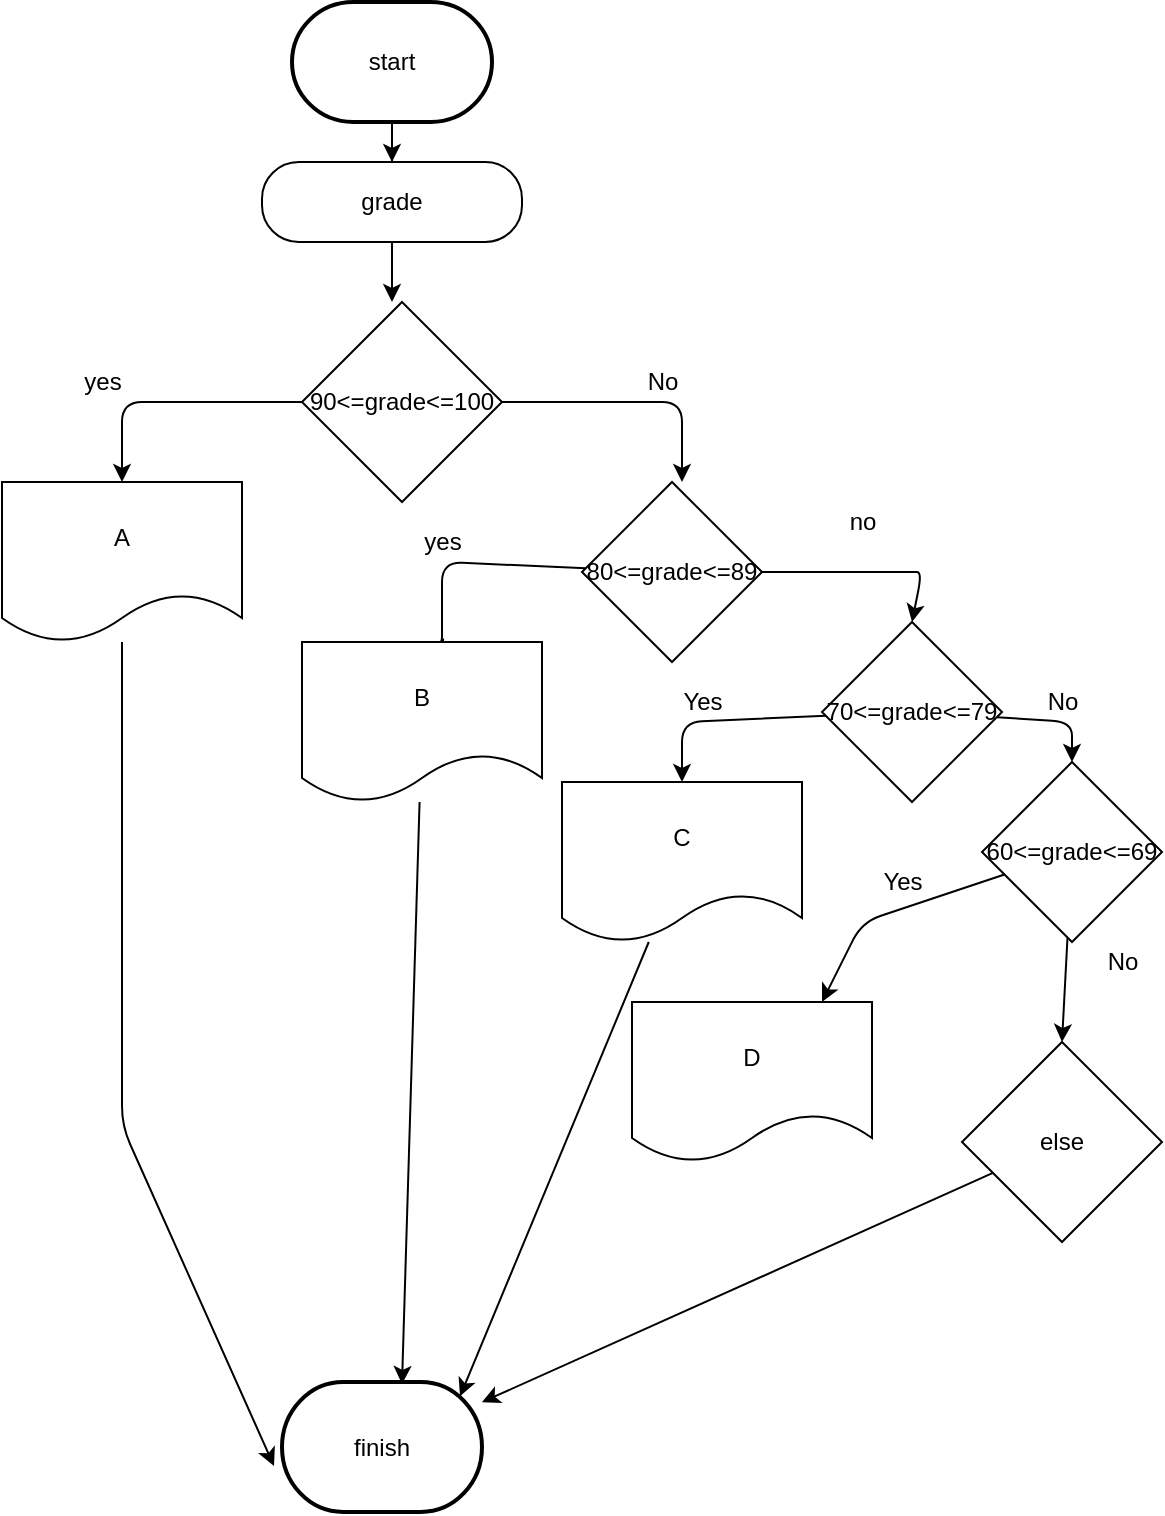 <mxfile>
    <diagram id="C5RBs43oDa-KdzZeNtuy" name="Page-1">
        <mxGraphModel dx="1204" dy="1811" grid="1" gridSize="10" guides="1" tooltips="1" connect="1" arrows="1" fold="1" page="1" pageScale="1" pageWidth="827" pageHeight="1169" math="0" shadow="0">
            <root>
                <mxCell id="WIyWlLk6GJQsqaUBKTNV-0"/>
                <mxCell id="WIyWlLk6GJQsqaUBKTNV-1" parent="WIyWlLk6GJQsqaUBKTNV-0"/>
                <mxCell id="pDVtwUKFAt_eSZAP7BBN-1" style="edgeStyle=orthogonalEdgeStyle;rounded=0;orthogonalLoop=1;jettySize=auto;html=1;" parent="WIyWlLk6GJQsqaUBKTNV-1" source="pDVtwUKFAt_eSZAP7BBN-0" target="pDVtwUKFAt_eSZAP7BBN-2" edge="1">
                    <mxGeometry relative="1" as="geometry">
                        <mxPoint x="414" y="140" as="targetPoint"/>
                    </mxGeometry>
                </mxCell>
                <mxCell id="pDVtwUKFAt_eSZAP7BBN-0" value="start" style="strokeWidth=2;html=1;shape=mxgraph.flowchart.terminator;whiteSpace=wrap;" parent="WIyWlLk6GJQsqaUBKTNV-1" vertex="1">
                    <mxGeometry x="365" width="100" height="60" as="geometry"/>
                </mxCell>
                <mxCell id="pDVtwUKFAt_eSZAP7BBN-7" style="edgeStyle=orthogonalEdgeStyle;rounded=0;orthogonalLoop=1;jettySize=auto;html=1;" parent="WIyWlLk6GJQsqaUBKTNV-1" source="pDVtwUKFAt_eSZAP7BBN-2" edge="1">
                    <mxGeometry relative="1" as="geometry">
                        <mxPoint x="415" y="150" as="targetPoint"/>
                        <Array as="points">
                            <mxPoint x="415" y="140"/>
                            <mxPoint x="415" y="140"/>
                        </Array>
                    </mxGeometry>
                </mxCell>
                <mxCell id="pDVtwUKFAt_eSZAP7BBN-2" value="grade" style="rounded=1;whiteSpace=wrap;html=1;arcSize=46;" parent="WIyWlLk6GJQsqaUBKTNV-1" vertex="1">
                    <mxGeometry x="350" y="80" width="130" height="40" as="geometry"/>
                </mxCell>
                <mxCell id="pDVtwUKFAt_eSZAP7BBN-4" value="" style="strokeWidth=2;html=1;shape=mxgraph.flowchart.annotation_1;align=left;pointerEvents=1;" parent="WIyWlLk6GJQsqaUBKTNV-1" vertex="1">
                    <mxGeometry x="360" y="180" height="180" as="geometry"/>
                </mxCell>
                <mxCell id="pDVtwUKFAt_eSZAP7BBN-31" value="finish" style="strokeWidth=2;html=1;shape=mxgraph.flowchart.terminator;whiteSpace=wrap;" parent="WIyWlLk6GJQsqaUBKTNV-1" vertex="1">
                    <mxGeometry x="360" y="690" width="100" height="65" as="geometry"/>
                </mxCell>
                <mxCell id="2" style="edgeStyle=none;html=1;" parent="WIyWlLk6GJQsqaUBKTNV-1" source="0" edge="1">
                    <mxGeometry relative="1" as="geometry">
                        <mxPoint x="280" y="240" as="targetPoint"/>
                        <Array as="points">
                            <mxPoint x="280" y="200"/>
                        </Array>
                    </mxGeometry>
                </mxCell>
                <mxCell id="4" style="edgeStyle=none;html=1;" parent="WIyWlLk6GJQsqaUBKTNV-1" source="0" edge="1">
                    <mxGeometry relative="1" as="geometry">
                        <mxPoint x="560" y="240" as="targetPoint"/>
                        <Array as="points">
                            <mxPoint x="560" y="200"/>
                        </Array>
                    </mxGeometry>
                </mxCell>
                <mxCell id="0" value="90&amp;lt;=grade&amp;lt;=100" style="rhombus;whiteSpace=wrap;html=1;" parent="WIyWlLk6GJQsqaUBKTNV-1" vertex="1">
                    <mxGeometry x="370" y="150" width="100" height="100" as="geometry"/>
                </mxCell>
                <mxCell id="9" style="edgeStyle=none;html=1;entryX=-0.04;entryY=0.646;entryDx=0;entryDy=0;entryPerimeter=0;" parent="WIyWlLk6GJQsqaUBKTNV-1" source="3" target="pDVtwUKFAt_eSZAP7BBN-31" edge="1">
                    <mxGeometry relative="1" as="geometry">
                        <Array as="points">
                            <mxPoint x="280" y="562"/>
                        </Array>
                    </mxGeometry>
                </mxCell>
                <mxCell id="3" value="A" style="shape=document;whiteSpace=wrap;html=1;boundedLbl=1;" parent="WIyWlLk6GJQsqaUBKTNV-1" vertex="1">
                    <mxGeometry x="220" y="240" width="120" height="80" as="geometry"/>
                </mxCell>
                <mxCell id="6" value="yes" style="text;html=1;align=center;verticalAlign=middle;resizable=0;points=[];autosize=1;strokeColor=none;fillColor=none;" parent="WIyWlLk6GJQsqaUBKTNV-1" vertex="1">
                    <mxGeometry x="255" y="180" width="30" height="20" as="geometry"/>
                </mxCell>
                <mxCell id="7" value="No" style="text;html=1;align=center;verticalAlign=middle;resizable=0;points=[];autosize=1;strokeColor=none;fillColor=none;" parent="WIyWlLk6GJQsqaUBKTNV-1" vertex="1">
                    <mxGeometry x="535" y="180" width="30" height="20" as="geometry"/>
                </mxCell>
                <mxCell id="10" style="edgeStyle=none;html=1;entryX=0.592;entryY=-0.025;entryDx=0;entryDy=0;entryPerimeter=0;" parent="WIyWlLk6GJQsqaUBKTNV-1" source="8" target="13" edge="1">
                    <mxGeometry relative="1" as="geometry">
                        <mxPoint x="440" y="310" as="targetPoint"/>
                        <Array as="points">
                            <mxPoint x="440" y="280"/>
                            <mxPoint x="440" y="310"/>
                            <mxPoint x="440" y="320"/>
                        </Array>
                    </mxGeometry>
                </mxCell>
                <mxCell id="12" style="edgeStyle=none;html=1;entryX=0.5;entryY=0;entryDx=0;entryDy=0;" parent="WIyWlLk6GJQsqaUBKTNV-1" source="8" target="14" edge="1">
                    <mxGeometry relative="1" as="geometry">
                        <mxPoint x="690" y="300" as="targetPoint"/>
                        <Array as="points">
                            <mxPoint x="670" y="285"/>
                            <mxPoint x="680" y="285"/>
                        </Array>
                    </mxGeometry>
                </mxCell>
                <mxCell id="8" value="80&amp;lt;=grade&amp;lt;=89" style="rhombus;whiteSpace=wrap;html=1;" parent="WIyWlLk6GJQsqaUBKTNV-1" vertex="1">
                    <mxGeometry x="510" y="240" width="90" height="90" as="geometry"/>
                </mxCell>
                <mxCell id="11" value="yes" style="text;html=1;align=center;verticalAlign=middle;resizable=0;points=[];autosize=1;strokeColor=none;fillColor=none;" parent="WIyWlLk6GJQsqaUBKTNV-1" vertex="1">
                    <mxGeometry x="425" y="260" width="30" height="20" as="geometry"/>
                </mxCell>
                <mxCell id="18" style="edgeStyle=none;html=1;entryX=0.6;entryY=0.015;entryDx=0;entryDy=0;entryPerimeter=0;" parent="WIyWlLk6GJQsqaUBKTNV-1" source="13" target="pDVtwUKFAt_eSZAP7BBN-31" edge="1">
                    <mxGeometry relative="1" as="geometry"/>
                </mxCell>
                <mxCell id="13" value="B" style="shape=document;whiteSpace=wrap;html=1;boundedLbl=1;" parent="WIyWlLk6GJQsqaUBKTNV-1" vertex="1">
                    <mxGeometry x="370" y="320" width="120" height="80" as="geometry"/>
                </mxCell>
                <mxCell id="15" style="edgeStyle=none;html=1;" parent="WIyWlLk6GJQsqaUBKTNV-1" source="14" edge="1">
                    <mxGeometry relative="1" as="geometry">
                        <mxPoint x="560" y="390" as="targetPoint"/>
                        <Array as="points">
                            <mxPoint x="560" y="360"/>
                        </Array>
                    </mxGeometry>
                </mxCell>
                <mxCell id="21" style="edgeStyle=none;html=1;entryX=0.5;entryY=0;entryDx=0;entryDy=0;" parent="WIyWlLk6GJQsqaUBKTNV-1" source="14" target="20" edge="1">
                    <mxGeometry relative="1" as="geometry">
                        <Array as="points">
                            <mxPoint x="755" y="360"/>
                        </Array>
                    </mxGeometry>
                </mxCell>
                <mxCell id="14" value="70&amp;lt;=grade&amp;lt;=79" style="rhombus;whiteSpace=wrap;html=1;" parent="WIyWlLk6GJQsqaUBKTNV-1" vertex="1">
                    <mxGeometry x="630" y="310" width="90" height="90" as="geometry"/>
                </mxCell>
                <mxCell id="19" style="edgeStyle=none;html=1;entryX=0.89;entryY=0.11;entryDx=0;entryDy=0;entryPerimeter=0;" parent="WIyWlLk6GJQsqaUBKTNV-1" source="17" target="pDVtwUKFAt_eSZAP7BBN-31" edge="1">
                    <mxGeometry relative="1" as="geometry"/>
                </mxCell>
                <mxCell id="17" value="C" style="shape=document;whiteSpace=wrap;html=1;boundedLbl=1;" parent="WIyWlLk6GJQsqaUBKTNV-1" vertex="1">
                    <mxGeometry x="500" y="390" width="120" height="80" as="geometry"/>
                </mxCell>
                <mxCell id="22" style="edgeStyle=none;html=1;" parent="WIyWlLk6GJQsqaUBKTNV-1" source="20" edge="1">
                    <mxGeometry relative="1" as="geometry">
                        <mxPoint x="630" y="500" as="targetPoint"/>
                        <Array as="points">
                            <mxPoint x="650" y="460"/>
                        </Array>
                    </mxGeometry>
                </mxCell>
                <mxCell id="27" style="edgeStyle=none;html=1;entryX=0.5;entryY=0;entryDx=0;entryDy=0;" parent="WIyWlLk6GJQsqaUBKTNV-1" source="20" target="25" edge="1">
                    <mxGeometry relative="1" as="geometry"/>
                </mxCell>
                <mxCell id="20" value="60&amp;lt;=grade&amp;lt;=69" style="rhombus;whiteSpace=wrap;html=1;" parent="WIyWlLk6GJQsqaUBKTNV-1" vertex="1">
                    <mxGeometry x="710" y="380" width="90" height="90" as="geometry"/>
                </mxCell>
                <mxCell id="24" value="D" style="shape=document;whiteSpace=wrap;html=1;boundedLbl=1;" parent="WIyWlLk6GJQsqaUBKTNV-1" vertex="1">
                    <mxGeometry x="535" y="500" width="120" height="80" as="geometry"/>
                </mxCell>
                <mxCell id="28" style="edgeStyle=none;html=1;" parent="WIyWlLk6GJQsqaUBKTNV-1" source="25" target="pDVtwUKFAt_eSZAP7BBN-31" edge="1">
                    <mxGeometry relative="1" as="geometry"/>
                </mxCell>
                <mxCell id="25" value="else" style="rhombus;whiteSpace=wrap;html=1;" parent="WIyWlLk6GJQsqaUBKTNV-1" vertex="1">
                    <mxGeometry x="700" y="520" width="100" height="100" as="geometry"/>
                </mxCell>
                <mxCell id="29" value="Yes" style="text;html=1;align=center;verticalAlign=middle;resizable=0;points=[];autosize=1;strokeColor=none;fillColor=none;" parent="WIyWlLk6GJQsqaUBKTNV-1" vertex="1">
                    <mxGeometry x="550" y="340" width="40" height="20" as="geometry"/>
                </mxCell>
                <mxCell id="30" value="No" style="text;html=1;align=center;verticalAlign=middle;resizable=0;points=[];autosize=1;strokeColor=none;fillColor=none;" parent="WIyWlLk6GJQsqaUBKTNV-1" vertex="1">
                    <mxGeometry x="735" y="340" width="30" height="20" as="geometry"/>
                </mxCell>
                <mxCell id="31" value="Yes" style="text;html=1;align=center;verticalAlign=middle;resizable=0;points=[];autosize=1;strokeColor=none;fillColor=none;" parent="WIyWlLk6GJQsqaUBKTNV-1" vertex="1">
                    <mxGeometry x="650" y="430" width="40" height="20" as="geometry"/>
                </mxCell>
                <mxCell id="32" value="No" style="text;html=1;align=center;verticalAlign=middle;resizable=0;points=[];autosize=1;strokeColor=none;fillColor=none;" parent="WIyWlLk6GJQsqaUBKTNV-1" vertex="1">
                    <mxGeometry x="765" y="470" width="30" height="20" as="geometry"/>
                </mxCell>
                <mxCell id="33" value="no" style="text;html=1;align=center;verticalAlign=middle;resizable=0;points=[];autosize=1;strokeColor=none;fillColor=none;" vertex="1" parent="WIyWlLk6GJQsqaUBKTNV-1">
                    <mxGeometry x="635" y="250" width="30" height="20" as="geometry"/>
                </mxCell>
            </root>
        </mxGraphModel>
    </diagram>
</mxfile>